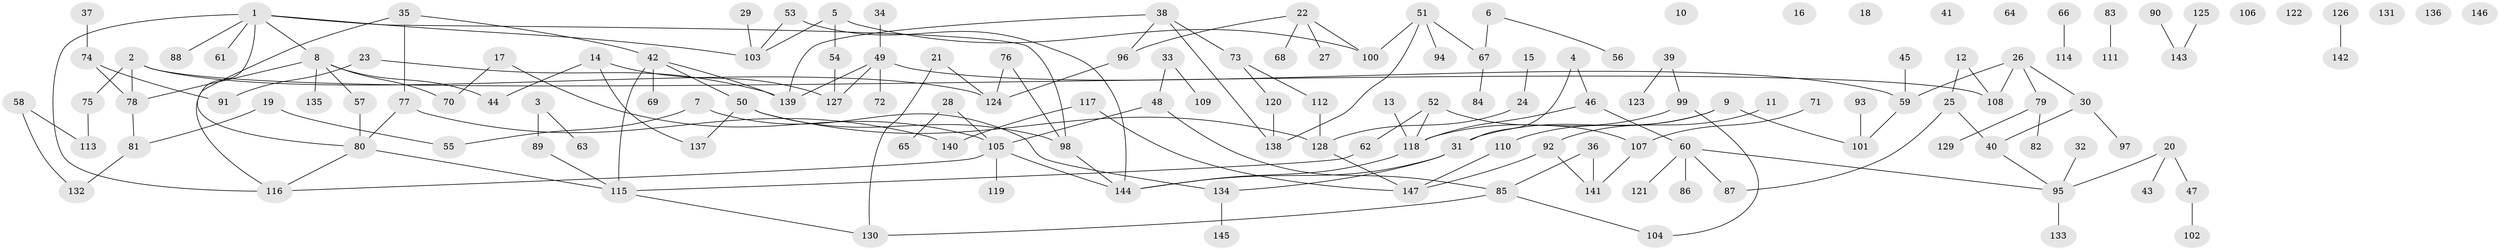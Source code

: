 // coarse degree distribution, {2: 0.20588235294117646, 0: 0.09803921568627451, 1: 0.37254901960784315, 6: 0.00980392156862745, 8: 0.00980392156862745, 5: 0.0784313725490196, 3: 0.10784313725490197, 4: 0.08823529411764706, 7: 0.0196078431372549, 9: 0.00980392156862745}
// Generated by graph-tools (version 1.1) at 2025/43/03/04/25 21:43:05]
// undirected, 147 vertices, 166 edges
graph export_dot {
graph [start="1"]
  node [color=gray90,style=filled];
  1;
  2;
  3;
  4;
  5;
  6;
  7;
  8;
  9;
  10;
  11;
  12;
  13;
  14;
  15;
  16;
  17;
  18;
  19;
  20;
  21;
  22;
  23;
  24;
  25;
  26;
  27;
  28;
  29;
  30;
  31;
  32;
  33;
  34;
  35;
  36;
  37;
  38;
  39;
  40;
  41;
  42;
  43;
  44;
  45;
  46;
  47;
  48;
  49;
  50;
  51;
  52;
  53;
  54;
  55;
  56;
  57;
  58;
  59;
  60;
  61;
  62;
  63;
  64;
  65;
  66;
  67;
  68;
  69;
  70;
  71;
  72;
  73;
  74;
  75;
  76;
  77;
  78;
  79;
  80;
  81;
  82;
  83;
  84;
  85;
  86;
  87;
  88;
  89;
  90;
  91;
  92;
  93;
  94;
  95;
  96;
  97;
  98;
  99;
  100;
  101;
  102;
  103;
  104;
  105;
  106;
  107;
  108;
  109;
  110;
  111;
  112;
  113;
  114;
  115;
  116;
  117;
  118;
  119;
  120;
  121;
  122;
  123;
  124;
  125;
  126;
  127;
  128;
  129;
  130;
  131;
  132;
  133;
  134;
  135;
  136;
  137;
  138;
  139;
  140;
  141;
  142;
  143;
  144;
  145;
  146;
  147;
  1 -- 8;
  1 -- 61;
  1 -- 80;
  1 -- 88;
  1 -- 98;
  1 -- 103;
  1 -- 116;
  2 -- 75;
  2 -- 78;
  2 -- 108;
  2 -- 124;
  3 -- 63;
  3 -- 89;
  4 -- 31;
  4 -- 46;
  5 -- 54;
  5 -- 100;
  5 -- 103;
  6 -- 56;
  6 -- 67;
  7 -- 55;
  7 -- 134;
  8 -- 44;
  8 -- 57;
  8 -- 70;
  8 -- 78;
  8 -- 135;
  9 -- 31;
  9 -- 101;
  9 -- 110;
  11 -- 92;
  12 -- 25;
  12 -- 108;
  13 -- 118;
  14 -- 44;
  14 -- 127;
  14 -- 137;
  15 -- 24;
  17 -- 70;
  17 -- 105;
  19 -- 55;
  19 -- 81;
  20 -- 43;
  20 -- 47;
  20 -- 95;
  21 -- 124;
  21 -- 130;
  22 -- 27;
  22 -- 68;
  22 -- 96;
  22 -- 100;
  23 -- 91;
  23 -- 139;
  24 -- 128;
  25 -- 40;
  25 -- 87;
  26 -- 30;
  26 -- 59;
  26 -- 79;
  26 -- 108;
  28 -- 65;
  28 -- 105;
  29 -- 103;
  30 -- 40;
  30 -- 97;
  31 -- 134;
  31 -- 144;
  32 -- 95;
  33 -- 48;
  33 -- 109;
  34 -- 49;
  35 -- 42;
  35 -- 77;
  35 -- 116;
  36 -- 85;
  36 -- 141;
  37 -- 74;
  38 -- 73;
  38 -- 96;
  38 -- 138;
  38 -- 139;
  39 -- 99;
  39 -- 123;
  40 -- 95;
  42 -- 50;
  42 -- 69;
  42 -- 115;
  42 -- 139;
  45 -- 59;
  46 -- 60;
  46 -- 118;
  47 -- 102;
  48 -- 85;
  48 -- 105;
  49 -- 59;
  49 -- 72;
  49 -- 127;
  49 -- 139;
  50 -- 98;
  50 -- 128;
  50 -- 137;
  51 -- 67;
  51 -- 94;
  51 -- 100;
  51 -- 138;
  52 -- 62;
  52 -- 107;
  52 -- 118;
  53 -- 103;
  53 -- 144;
  54 -- 127;
  57 -- 80;
  58 -- 113;
  58 -- 132;
  59 -- 101;
  60 -- 86;
  60 -- 87;
  60 -- 95;
  60 -- 121;
  62 -- 115;
  66 -- 114;
  67 -- 84;
  71 -- 107;
  73 -- 112;
  73 -- 120;
  74 -- 78;
  74 -- 91;
  75 -- 113;
  76 -- 98;
  76 -- 124;
  77 -- 80;
  77 -- 140;
  78 -- 81;
  79 -- 82;
  79 -- 129;
  80 -- 115;
  80 -- 116;
  81 -- 132;
  83 -- 111;
  85 -- 104;
  85 -- 130;
  89 -- 115;
  90 -- 143;
  92 -- 141;
  92 -- 147;
  93 -- 101;
  95 -- 133;
  96 -- 124;
  98 -- 144;
  99 -- 104;
  99 -- 118;
  105 -- 116;
  105 -- 119;
  105 -- 144;
  107 -- 141;
  110 -- 147;
  112 -- 128;
  115 -- 130;
  117 -- 140;
  117 -- 147;
  118 -- 144;
  120 -- 138;
  125 -- 143;
  126 -- 142;
  128 -- 147;
  134 -- 145;
}
